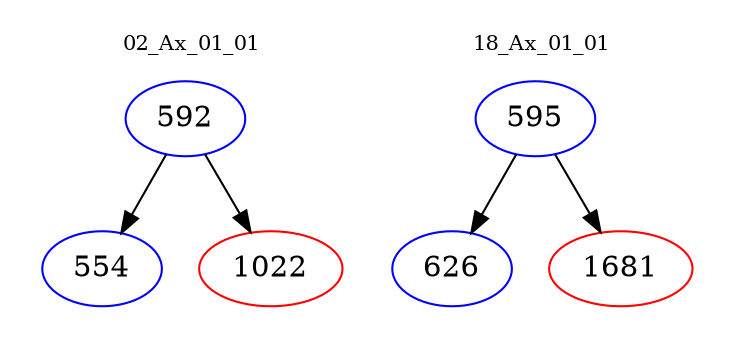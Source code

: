 digraph{
subgraph cluster_0 {
color = white
label = "02_Ax_01_01";
fontsize=10;
T0_592 [label="592", color="blue"]
T0_592 -> T0_554 [color="black"]
T0_554 [label="554", color="blue"]
T0_592 -> T0_1022 [color="black"]
T0_1022 [label="1022", color="red"]
}
subgraph cluster_1 {
color = white
label = "18_Ax_01_01";
fontsize=10;
T1_595 [label="595", color="blue"]
T1_595 -> T1_626 [color="black"]
T1_626 [label="626", color="blue"]
T1_595 -> T1_1681 [color="black"]
T1_1681 [label="1681", color="red"]
}
}
